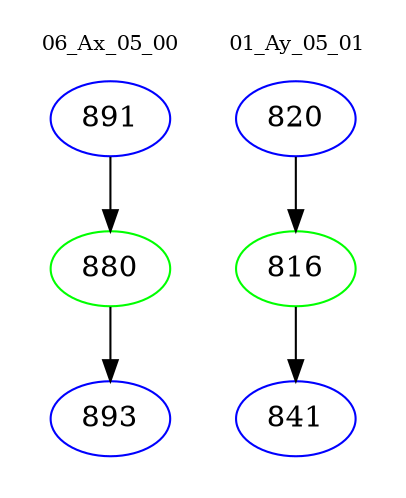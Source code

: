 digraph{
subgraph cluster_0 {
color = white
label = "06_Ax_05_00";
fontsize=10;
T0_891 [label="891", color="blue"]
T0_891 -> T0_880 [color="black"]
T0_880 [label="880", color="green"]
T0_880 -> T0_893 [color="black"]
T0_893 [label="893", color="blue"]
}
subgraph cluster_1 {
color = white
label = "01_Ay_05_01";
fontsize=10;
T1_820 [label="820", color="blue"]
T1_820 -> T1_816 [color="black"]
T1_816 [label="816", color="green"]
T1_816 -> T1_841 [color="black"]
T1_841 [label="841", color="blue"]
}
}
